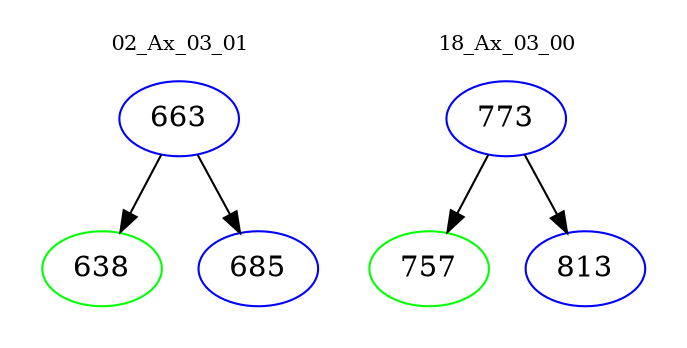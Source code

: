 digraph{
subgraph cluster_0 {
color = white
label = "02_Ax_03_01";
fontsize=10;
T0_663 [label="663", color="blue"]
T0_663 -> T0_638 [color="black"]
T0_638 [label="638", color="green"]
T0_663 -> T0_685 [color="black"]
T0_685 [label="685", color="blue"]
}
subgraph cluster_1 {
color = white
label = "18_Ax_03_00";
fontsize=10;
T1_773 [label="773", color="blue"]
T1_773 -> T1_757 [color="black"]
T1_757 [label="757", color="green"]
T1_773 -> T1_813 [color="black"]
T1_813 [label="813", color="blue"]
}
}
